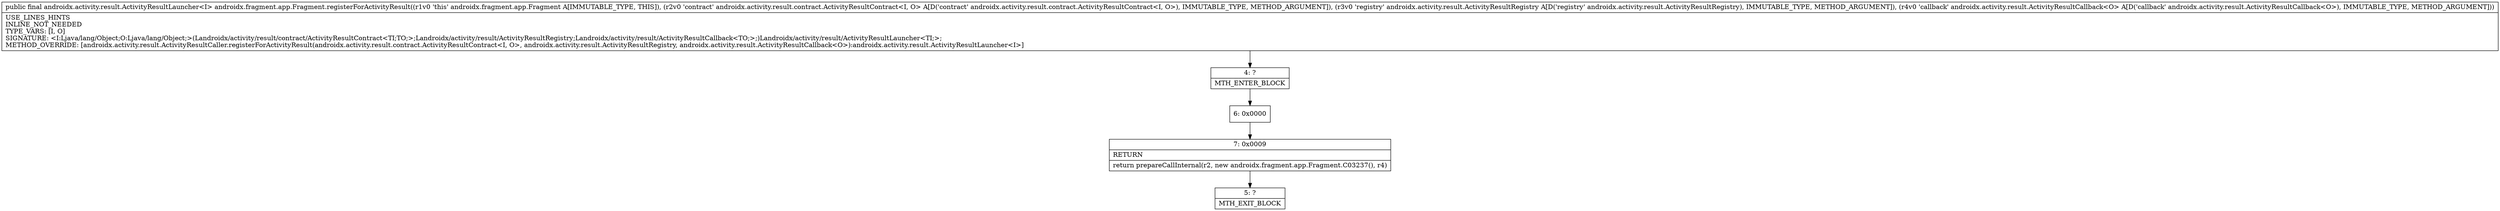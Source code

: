 digraph "CFG forandroidx.fragment.app.Fragment.registerForActivityResult(Landroidx\/activity\/result\/contract\/ActivityResultContract;Landroidx\/activity\/result\/ActivityResultRegistry;Landroidx\/activity\/result\/ActivityResultCallback;)Landroidx\/activity\/result\/ActivityResultLauncher;" {
Node_4 [shape=record,label="{4\:\ ?|MTH_ENTER_BLOCK\l}"];
Node_6 [shape=record,label="{6\:\ 0x0000}"];
Node_7 [shape=record,label="{7\:\ 0x0009|RETURN\l|return prepareCallInternal(r2, new androidx.fragment.app.Fragment.C03237(), r4)\l}"];
Node_5 [shape=record,label="{5\:\ ?|MTH_EXIT_BLOCK\l}"];
MethodNode[shape=record,label="{public final androidx.activity.result.ActivityResultLauncher\<I\> androidx.fragment.app.Fragment.registerForActivityResult((r1v0 'this' androidx.fragment.app.Fragment A[IMMUTABLE_TYPE, THIS]), (r2v0 'contract' androidx.activity.result.contract.ActivityResultContract\<I, O\> A[D('contract' androidx.activity.result.contract.ActivityResultContract\<I, O\>), IMMUTABLE_TYPE, METHOD_ARGUMENT]), (r3v0 'registry' androidx.activity.result.ActivityResultRegistry A[D('registry' androidx.activity.result.ActivityResultRegistry), IMMUTABLE_TYPE, METHOD_ARGUMENT]), (r4v0 'callback' androidx.activity.result.ActivityResultCallback\<O\> A[D('callback' androidx.activity.result.ActivityResultCallback\<O\>), IMMUTABLE_TYPE, METHOD_ARGUMENT]))  | USE_LINES_HINTS\lINLINE_NOT_NEEDED\lTYPE_VARS: [I, O]\lSIGNATURE: \<I:Ljava\/lang\/Object;O:Ljava\/lang\/Object;\>(Landroidx\/activity\/result\/contract\/ActivityResultContract\<TI;TO;\>;Landroidx\/activity\/result\/ActivityResultRegistry;Landroidx\/activity\/result\/ActivityResultCallback\<TO;\>;)Landroidx\/activity\/result\/ActivityResultLauncher\<TI;\>;\lMETHOD_OVERRIDE: [androidx.activity.result.ActivityResultCaller.registerForActivityResult(androidx.activity.result.contract.ActivityResultContract\<I, O\>, androidx.activity.result.ActivityResultRegistry, androidx.activity.result.ActivityResultCallback\<O\>):androidx.activity.result.ActivityResultLauncher\<I\>]\l}"];
MethodNode -> Node_4;Node_4 -> Node_6;
Node_6 -> Node_7;
Node_7 -> Node_5;
}

